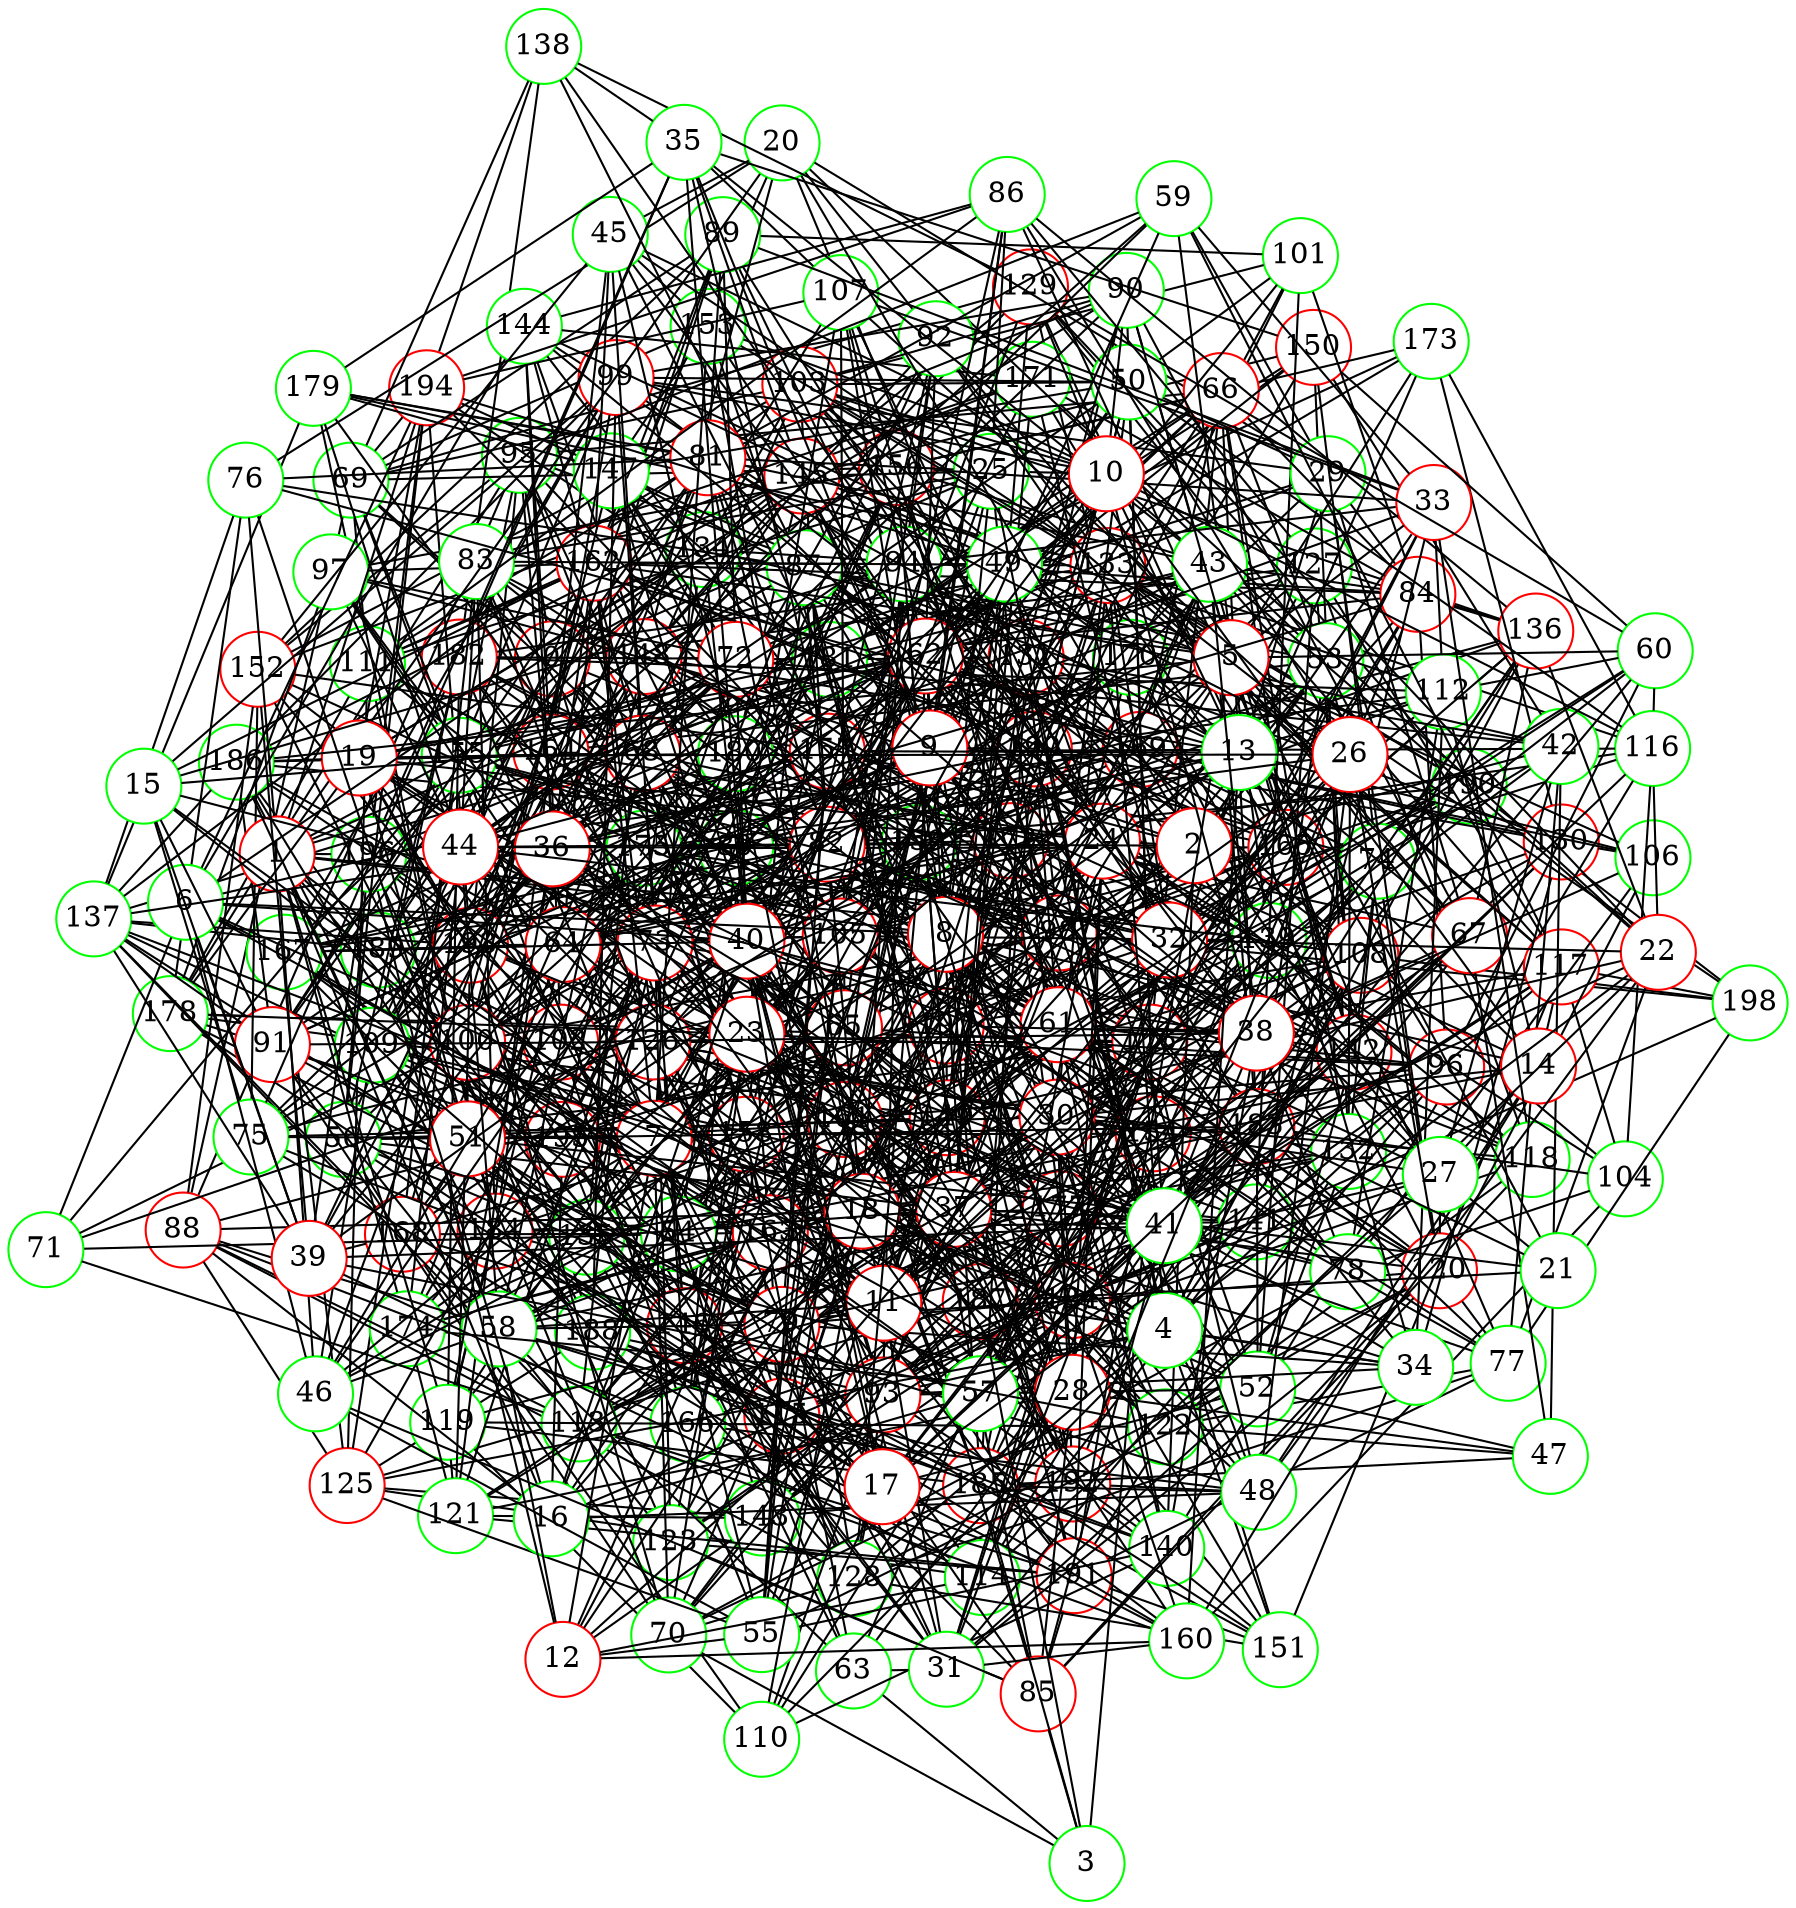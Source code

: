graph {
graph ["layout"="fdp"]
node ["style"="filled","fillcolor"="white","fixedsize"="true","shape"="circle"]
"0" ["color"="red"]
"69" ["color"="green"]
"129" ["color"="red"]
"165" ["color"="red"]
"195" ["color"="red"]
"175" ["color"="green"]
"199" ["color"="red"]
"176" ["color"="red"]
"178" ["color"="green"]
"182" ["color"="red"]
"179" ["color"="green"]
"184" ["color"="red"]
"188" ["color"="green"]
"193" ["color"="red"]
"194" ["color"="red"]
"196" ["color"="green"]
"190" ["color"="green"]
"197" ["color"="red"]
"198" ["color"="green"]
"177" ["color"="red"]
"134" ["color"="green"]
"135" ["color"="green"]
"166" ["color"="green"]
"191" ["color"="red"]
"148" ["color"="red"]
"186" ["color"="green"]
"167" ["color"="green"]
"169" ["color"="red"]
"180" ["color"="green"]
"192" ["color"="red"]
"168" ["color"="red"]
"181" ["color"="green"]
"138" ["color"="green"]
"189" ["color"="green"]
"102" ["color"="red"]
"131" ["color"="red"]
"144" ["color"="green"]
"164" ["color"="red"]
"171" ["color"="green"]
"158" ["color"="red"]
"159" ["color"="green"]
"149" ["color"="red"]
"172" ["color"="red"]
"157" ["color"="red"]
"185" ["color"="red"]
"132" ["color"="green"]
"146" ["color"="red"]
"151" ["color"="green"]
"161" ["color"="red"]
"155" ["color"="green"]
"150" ["color"="red"]
"170" ["color"="green"]
"114" ["color"="green"]
"125" ["color"="red"]
"187" ["color"="red"]
"143" ["color"="green"]
"183" ["color"="red"]
"154" ["color"="red"]
"152" ["color"="red"]
"103" ["color"="red"]
"136" ["color"="red"]
"137" ["color"="green"]
"139" ["color"="green"]
"174" ["color"="green"]
"156" ["color"="red"]
"173" ["color"="green"]
"111" ["color"="green"]
"145" ["color"="red"]
"162" ["color"="red"]
"88" ["color"="red"]
"128" ["color"="green"]
"113" ["color"="green"]
"160" ["color"="green"]
"142" ["color"="red"]
"115" ["color"="red"]
"140" ["color"="green"]
"141" ["color"="green"]
"118" ["color"="green"]
"122" ["color"="green"]
"127" ["color"="green"]
"123" ["color"="green"]
"95" ["color"="green"]
"130" ["color"="red"]
"89" ["color"="green"]
"98" ["color"="red"]
"100" ["color"="red"]
"147" ["color"="green"]
"153" ["color"="green"]
"124" ["color"="red"]
"116" ["color"="green"]
"133" ["color"="red"]
"101" ["color"="green"]
"80" ["color"="green"]
"20" ["color"="green"]
"53" ["color"="green"]
"66" ["color"="red"]
"68" ["color"="red"]
"99" ["color"="red"]
"108" ["color"="red"]
"163" ["color"="red"]
"120" ["color"="red"]
"90" ["color"="green"]
"84" ["color"="red"]
"96" ["color"="red"]
"54" ["color"="green"]
"65" ["color"="red"]
"107" ["color"="green"]
"109" ["color"="green"]
"82" ["color"="red"]
"87" ["color"="green"]
"119" ["color"="green"]
"121" ["color"="green"]
"85" ["color"="red"]
"94" ["color"="green"]
"71" ["color"="green"]
"126" ["color"="red"]
"79" ["color"="red"]
"91" ["color"="red"]
"93" ["color"="red"]
"110" ["color"="green"]
"117" ["color"="red"]
"63" ["color"="green"]
"74" ["color"="green"]
"97" ["color"="green"]
"76" ["color"="green"]
"81" ["color"="red"]
"92" ["color"="green"]
"105" ["color"="red"]
"29" ["color"="green"]
"50" ["color"="green"]
"67" ["color"="red"]
"72" ["color"="red"]
"75" ["color"="green"]
"78" ["color"="green"]
"112" ["color"="green"]
"104" ["color"="green"]
"106" ["color"="green"]
"59" ["color"="green"]
"45" ["color"="green"]
"73" ["color"="red"]
"62" ["color"="red"]
"64" ["color"="red"]
"56" ["color"="green"]
"25" ["color"="green"]
"83" ["color"="green"]
"86" ["color"="green"]
"30" ["color"="red"]
"70" ["color"="green"]
"42" ["color"="green"]
"77" ["color"="green"]
"47" ["color"="green"]
"52" ["color"="green"]
"55" ["color"="green"]
"61" ["color"="red"]
"1" ["color"="red"]
"7" ["color"="red"]
"34" ["color"="green"]
"12" ["color"="red"]
"18" ["color"="red"]
"37" ["color"="red"]
"28" ["color"="red"]
"58" ["color"="green"]
"19" ["color"="red"]
"51" ["color"="red"]
"23" ["color"="red"]
"43" ["color"="green"]
"46" ["color"="green"]
"24" ["color"="red"]
"49" ["color"="green"]
"31" ["color"="green"]
"32" ["color"="red"]
"40" ["color"="red"]
"8" ["color"="red"]
"11" ["color"="red"]
"22" ["color"="red"]
"48" ["color"="green"]
"14" ["color"="red"]
"27" ["color"="green"]
"16" ["color"="green"]
"57" ["color"="green"]
"2" ["color"="red"]
"33" ["color"="red"]
"3" ["color"="green"]
"4" ["color"="green"]
"5" ["color"="red"]
"21" ["color"="green"]
"60" ["color"="green"]
"6" ["color"="green"]
"39" ["color"="red"]
"41" ["color"="green"]
"9" ["color"="red"]
"35" ["color"="green"]
"36" ["color"="red"]
"10" ["color"="red"]
"38" ["color"="red"]
"13" ["color"="green"]
"15" ["color"="green"]
"17" ["color"="red"]
"26" ["color"="red"]
"44" ["color"="red"]
"0" -- "69"
"0" -- "172"
"0" -- "80"
"0" -- "115"
"0" -- "20"
"0" -- "149"
"0" -- "182"
"0" -- "56"
"0" -- "25"
"0" -- "154"
"0" -- "187"
"0" -- "156"
"0" -- "189"
"0" -- "95"
"0" -- "127"
"69" -- "129"
"69" -- "194"
"69" -- "102"
"69" -- "103"
"69" -- "138"
"69" -- "111"
"69" -- "146"
"69" -- "88"
"69" -- "89"
"69" -- "153"
"69" -- "156"
"129" -- "165"
"129" -- "134"
"129" -- "169"
"129" -- "138"
"129" -- "189"
"129" -- "190"
"165" -- "195"
"165" -- "175"
"165" -- "177"
"175" -- "199"
"175" -- "176"
"175" -- "179"
"176" -- "178"
"176" -- "182"
"178" -- "195"
"179" -- "184"
"184" -- "188"
"188" -- "193"
"188" -- "190"
"193" -- "194"
"194" -- "196"
"190" -- "197"
"190" -- "198"
"177" -- "184"
"134" -- "135"
"134" -- "167"
"134" -- "168"
"135" -- "166"
"135" -- "148"
"135" -- "184"
"135" -- "186"
"166" -- "199"
"166" -- "176"
"166" -- "184"
"166" -- "191"
"191" -- "197"
"148" -- "176"
"167" -- "195"
"167" -- "169"
"167" -- "180"
"169" -- "193"
"169" -- "196"
"180" -- "192"
"168" -- "181"
"181" -- "194"
"181" -- "182"
"138" -- "194"
"138" -- "182"
"102" -- "131"
"102" -- "132"
"102" -- "164"
"102" -- "166"
"102" -- "175"
"102" -- "114"
"102" -- "180"
"102" -- "152"
"102" -- "159"
"131" -- "194"
"131" -- "144"
"131" -- "149"
"131" -- "181"
"131" -- "185"
"131" -- "189"
"144" -- "148"
"144" -- "164"
"144" -- "171"
"144" -- "158"
"144" -- "159"
"164" -- "175"
"158" -- "166"
"158" -- "169"
"158" -- "189"
"159" -- "192"
"159" -- "164"
"159" -- "177"
"149" -- "192"
"149" -- "195"
"149" -- "197"
"149" -- "172"
"149" -- "175"
"149" -- "178"
"149" -- "157"
"172" -- "195"
"172" -- "199"
"172" -- "175"
"172" -- "186"
"157" -- "165"
"157" -- "168"
"185" -- "192"
"185" -- "188"
"185" -- "190"
"132" -- "176"
"132" -- "177"
"132" -- "146"
"132" -- "150"
"132" -- "191"
"146" -- "195"
"146" -- "196"
"146" -- "165"
"146" -- "172"
"146" -- "181"
"146" -- "151"
"146" -- "155"
"146" -- "158"
"151" -- "192"
"151" -- "161"
"151" -- "191"
"161" -- "184"
"161" -- "185"
"150" -- "181"
"150" -- "170"
"150" -- "175"
"114" -- "176"
"114" -- "165"
"114" -- "125"
"125" -- "167"
"125" -- "155"
"125" -- "187"
"125" -- "188"
"125" -- "143"
"187" -- "196"
"187" -- "199"
"143" -- "192"
"143" -- "183"
"143" -- "154"
"143" -- "159"
"154" -- "181"
"154" -- "158"
"152" -- "161"
"152" -- "171"
"152" -- "188"
"152" -- "157"
"103" -- "161"
"103" -- "134"
"103" -- "136"
"103" -- "137"
"103" -- "169"
"103" -- "170"
"103" -- "139"
"103" -- "152"
"103" -- "156"
"103" -- "190"
"136" -- "165"
"136" -- "159"
"137" -- "193"
"137" -- "195"
"137" -- "168"
"137" -- "179"
"137" -- "185"
"137" -- "186"
"137" -- "189"
"139" -- "170"
"139" -- "172"
"139" -- "174"
"174" -- "180"
"156" -- "195"
"156" -- "173"
"173" -- "180"
"111" -- "145"
"111" -- "162"
"111" -- "178"
"111" -- "149"
"111" -- "183"
"111" -- "184"
"111" -- "125"
"145" -- "179"
"145" -- "148"
"145" -- "180"
"145" -- "150"
"145" -- "186"
"145" -- "155"
"162" -- "165"
"162" -- "199"
"162" -- "168"
"162" -- "169"
"162" -- "180"
"162" -- "184"
"88" -- "128"
"88" -- "113"
"88" -- "115"
"88" -- "197"
"88" -- "166"
"88" -- "152"
"88" -- "125"
"88" -- "95"
"128" -- "193"
"128" -- "149"
"128" -- "151"
"113" -- "160"
"113" -- "161"
"113" -- "137"
"113" -- "169"
"113" -- "142"
"113" -- "175"
"113" -- "177"
"113" -- "186"
"113" -- "191"
"160" -- "161"
"160" -- "184"
"160" -- "185"
"160" -- "188"
"142" -- "165"
"142" -- "170"
"142" -- "187"
"142" -- "159"
"115" -- "140"
"115" -- "141"
"115" -- "178"
"115" -- "180"
"115" -- "118"
"115" -- "123"
"115" -- "158"
"140" -- "188"
"140" -- "158"
"141" -- "193"
"141" -- "197"
"141" -- "184"
"141" -- "154"
"118" -- "122"
"118" -- "139"
"118" -- "172"
"118" -- "127"
"122" -- "164"
"122" -- "197"
"122" -- "145"
"122" -- "187"
"127" -- "136"
"127" -- "155"
"127" -- "157"
"127" -- "142"
"123" -- "196"
"123" -- "197"
"123" -- "191"
"95" -- "193"
"95" -- "130"
"95" -- "178"
"95" -- "152"
"95" -- "155"
"130" -- "199"
"130" -- "169"
"130" -- "139"
"130" -- "173"
"89" -- "193"
"89" -- "98"
"89" -- "162"
"89" -- "100"
"89" -- "101"
"89" -- "152"
"98" -- "161"
"98" -- "131"
"98" -- "100"
"98" -- "198"
"98" -- "170"
"98" -- "175"
"98" -- "116"
"98" -- "118"
"98" -- "151"
"98" -- "155"
"98" -- "156"
"98" -- "158"
"100" -- "131"
"100" -- "170"
"100" -- "140"
"100" -- "175"
"100" -- "147"
"100" -- "124"
"147" -- "177"
"147" -- "179"
"147" -- "181"
"147" -- "153"
"147" -- "169"
"153" -- "197"
"124" -- "198"
"124" -- "172"
"124" -- "141"
"124" -- "143"
"124" -- "146"
"124" -- "151"
"124" -- "183"
"124" -- "185"
"124" -- "155"
"124" -- "158"
"116" -- "133"
"116" -- "124"
"116" -- "140"
"116" -- "172"
"116" -- "157"
"116" -- "173"
"133" -- "193"
"133" -- "197"
"133" -- "198"
"133" -- "170"
"133" -- "179"
"133" -- "182"
"133" -- "153"
"133" -- "155"
"133" -- "190"
"101" -- "103"
"101" -- "199"
"101" -- "172"
"101" -- "141"
"80" -- "162"
"80" -- "164"
"80" -- "166"
"80" -- "136"
"80" -- "185"
"80" -- "155"
"80" -- "156"
"20" -- "148"
"20" -- "53"
"20" -- "199"
"20" -- "76"
"20" -- "92"
"20" -- "29"
"20" -- "45"
"53" -- "129"
"53" -- "66"
"53" -- "164"
"53" -- "54"
"53" -- "87"
"53" -- "183"
"53" -- "74"
"53" -- "142"
"53" -- "79"
"66" -- "68"
"66" -- "132"
"66" -- "165"
"66" -- "169"
"66" -- "80"
"66" -- "176"
"66" -- "84"
"66" -- "181"
"66" -- "183"
"66" -- "156"
"66" -- "157"
"66" -- "95"
"66" -- "159"
"68" -- "192"
"68" -- "99"
"68" -- "163"
"68" -- "195"
"68" -- "69"
"68" -- "166"
"68" -- "137"
"68" -- "146"
"68" -- "120"
"68" -- "90"
"68" -- "186"
"99" -- "164"
"99" -- "167"
"99" -- "108"
"99" -- "182"
"99" -- "186"
"99" -- "155"
"99" -- "188"
"108" -- "131"
"108" -- "163"
"108" -- "197"
"108" -- "198"
"108" -- "168"
"108" -- "175"
"108" -- "114"
"163" -- "174"
"163" -- "183"
"163" -- "185"
"120" -- "128"
"120" -- "139"
"120" -- "183"
"120" -- "122"
"90" -- "99"
"90" -- "165"
"90" -- "197"
"90" -- "103"
"90" -- "154"
"84" -- "96"
"84" -- "162"
"84" -- "101"
"84" -- "134"
"84" -- "136"
"84" -- "171"
"84" -- "177"
"84" -- "181"
"84" -- "187"
"96" -- "161"
"96" -- "135"
"96" -- "171"
"54" -- "65"
"54" -- "162"
"54" -- "163"
"54" -- "100"
"54" -- "133"
"54" -- "71"
"54" -- "168"
"54" -- "107"
"54" -- "79"
"54" -- "93"
"54" -- "158"
"54" -- "63"
"65" -- "96"
"65" -- "107"
"65" -- "172"
"65" -- "175"
"65" -- "82"
"65" -- "85"
"65" -- "184"
"65" -- "94"
"107" -- "194"
"107" -- "172"
"107" -- "109"
"109" -- "162"
"109" -- "148"
"109" -- "182"
"109" -- "187"
"109" -- "188"
"82" -- "98"
"82" -- "101"
"82" -- "167"
"82" -- "142"
"82" -- "149"
"82" -- "182"
"82" -- "87"
"82" -- "119"
"82" -- "154"
"82" -- "123"
"82" -- "190"
"87" -- "165"
"87" -- "138"
"87" -- "118"
"87" -- "154"
"87" -- "155"
"87" -- "158"
"87" -- "191"
"119" -- "182"
"119" -- "199"
"119" -- "184"
"119" -- "121"
"119" -- "185"
"119" -- "122"
"121" -- "193"
"121" -- "164"
"121" -- "174"
"121" -- "143"
"121" -- "191"
"85" -- "181"
"85" -- "118"
"85" -- "135"
"85" -- "120"
"85" -- "123"
"85" -- "191"
"94" -- "192"
"94" -- "161"
"94" -- "162"
"94" -- "165"
"94" -- "138"
"94" -- "183"
"71" -- "113"
"71" -- "100"
"71" -- "155"
"71" -- "126"
"126" -- "170"
"126" -- "176"
"126" -- "177"
"126" -- "154"
"126" -- "186"
"126" -- "156"
"126" -- "191"
"79" -- "167"
"79" -- "170"
"79" -- "139"
"79" -- "178"
"79" -- "85"
"79" -- "120"
"79" -- "91"
"79" -- "157"
"91" -- "162"
"91" -- "163"
"91" -- "137"
"91" -- "170"
"91" -- "186"
"91" -- "123"
"91" -- "155"
"91" -- "126"
"93" -- "128"
"93" -- "98"
"93" -- "110"
"93" -- "142"
"93" -- "175"
"93" -- "177"
"93" -- "147"
"93" -- "148"
"93" -- "117"
"93" -- "149"
"93" -- "151"
"93" -- "123"
"93" -- "187"
"93" -- "188"
"93" -- "94"
"110" -- "119"
"110" -- "168"
"110" -- "140"
"117" -- "133"
"117" -- "198"
"117" -- "141"
"117" -- "176"
"117" -- "151"
"117" -- "123"
"117" -- "127"
"63" -- "146"
"63" -- "183"
"63" -- "168"
"63" -- "158"
"74" -- "97"
"74" -- "132"
"74" -- "134"
"74" -- "136"
"74" -- "142"
"74" -- "150"
"74" -- "120"
"74" -- "187"
"97" -- "162"
"97" -- "178"
"97" -- "163"
"97" -- "155"
"97" -- "156"
"97" -- "158"
"76" -- "81"
"76" -- "178"
"76" -- "87"
"76" -- "137"
"81" -- "193"
"81" -- "111"
"81" -- "82"
"81" -- "179"
"81" -- "89"
"81" -- "90"
"81" -- "91"
"81" -- "157"
"81" -- "189"
"92" -- "195"
"92" -- "148"
"92" -- "133"
"92" -- "165"
"92" -- "105"
"92" -- "94"
"92" -- "158"
"92" -- "175"
"105" -- "131"
"105" -- "165"
"105" -- "135"
"105" -- "167"
"105" -- "168"
"105" -- "139"
"105" -- "143"
"105" -- "115"
"105" -- "147"
"105" -- "182"
"105" -- "120"
"105" -- "152"
"105" -- "154"
"105" -- "189"
"29" -- "50"
"29" -- "67"
"29" -- "99"
"29" -- "84"
"29" -- "196"
"29" -- "72"
"29" -- "120"
"29" -- "105"
"29" -- "59"
"29" -- "124"
"50" -- "98"
"50" -- "99"
"50" -- "101"
"50" -- "103"
"50" -- "199"
"50" -- "172"
"50" -- "147"
"50" -- "116"
"50" -- "154"
"50" -- "126"
"67" -- "114"
"67" -- "115"
"67" -- "68"
"67" -- "136"
"67" -- "90"
"67" -- "170"
"67" -- "92"
"72" -- "97"
"72" -- "75"
"72" -- "109"
"72" -- "173"
"72" -- "78"
"72" -- "147"
"72" -- "148"
"72" -- "89"
"72" -- "121"
"72" -- "157"
"72" -- "189"
"75" -- "80"
"75" -- "98"
"75" -- "114"
"75" -- "180"
"75" -- "182"
"75" -- "152"
"75" -- "184"
"78" -- "112"
"78" -- "161"
"78" -- "104"
"78" -- "106"
"78" -- "154"
"78" -- "109"
"112" -- "145"
"112" -- "182"
"112" -- "199"
"104" -- "160"
"104" -- "116"
"104" -- "117"
"104" -- "183"
"104" -- "108"
"106" -- "130"
"106" -- "120"
"106" -- "169"
"59" -- "81"
"59" -- "164"
"59" -- "117"
"59" -- "139"
"59" -- "156"
"59" -- "95"
"45" -- "162"
"45" -- "164"
"45" -- "180"
"45" -- "133"
"45" -- "152"
"45" -- "73"
"45" -- "153"
"45" -- "62"
"73" -- "100"
"73" -- "135"
"73" -- "170"
"73" -- "142"
"73" -- "146"
"73" -- "182"
"73" -- "87"
"73" -- "123"
"73" -- "187"
"73" -- "125"
"73" -- "127"
"73" -- "159"
"62" -- "64"
"62" -- "164"
"62" -- "135"
"62" -- "169"
"62" -- "107"
"62" -- "142"
"62" -- "144"
"62" -- "82"
"62" -- "150"
"62" -- "183"
"62" -- "153"
"62" -- "185"
"62" -- "187"
"62" -- "92"
"62" -- "159"
"64" -- "193"
"64" -- "162"
"64" -- "167"
"64" -- "172"
"64" -- "174"
"64" -- "175"
"64" -- "80"
"64" -- "112"
"64" -- "82"
"64" -- "181"
"64" -- "119"
"64" -- "186"
"64" -- "95"
"56" -- "194"
"56" -- "196"
"56" -- "168"
"56" -- "79"
"56" -- "175"
"56" -- "176"
"56" -- "149"
"56" -- "182"
"56" -- "158"
"25" -- "161"
"25" -- "193"
"25" -- "103"
"25" -- "111"
"25" -- "81"
"25" -- "145"
"25" -- "83"
"25" -- "117"
"25" -- "86"
"25" -- "30"
"25" -- "158"
"83" -- "161"
"83" -- "98"
"83" -- "163"
"83" -- "133"
"83" -- "168"
"83" -- "184"
"83" -- "171"
"83" -- "172"
"83" -- "126"
"86" -- "144"
"86" -- "194"
"86" -- "136"
"86" -- "105"
"86" -- "108"
"86" -- "111"
"86" -- "127"
"86" -- "159"
"30" -- "192"
"30" -- "130"
"30" -- "133"
"30" -- "70"
"30" -- "42"
"30" -- "75"
"30" -- "140"
"30" -- "45"
"30" -- "118"
"30" -- "121"
"30" -- "154"
"30" -- "124"
"30" -- "126"
"70" -- "128"
"70" -- "193"
"70" -- "172"
"70" -- "78"
"70" -- "143"
"70" -- "185"
"70" -- "91"
"70" -- "93"
"70" -- "158"
"42" -- "131"
"42" -- "149"
"42" -- "134"
"42" -- "150"
"42" -- "72"
"42" -- "105"
"42" -- "77"
"42" -- "47"
"77" -- "128"
"77" -- "177"
"77" -- "165"
"77" -- "198"
"77" -- "183"
"77" -- "120"
"77" -- "105"
"77" -- "122"
"77" -- "141"
"77" -- "191"
"47" -- "67"
"47" -- "52"
"47" -- "185"
"47" -- "122"
"52" -- "64"
"52" -- "132"
"52" -- "197"
"52" -- "199"
"52" -- "142"
"52" -- "145"
"52" -- "55"
"52" -- "183"
"52" -- "187"
"52" -- "93"
"52" -- "127"
"55" -- "161"
"55" -- "195"
"55" -- "140"
"55" -- "172"
"55" -- "79"
"55" -- "146"
"55" -- "115"
"55" -- "61"
"55" -- "125"
"55" -- "157"
"61" -- "96"
"61" -- "194"
"61" -- "166"
"61" -- "199"
"61" -- "169"
"61" -- "140"
"61" -- "111"
"61" -- "112"
"61" -- "151"
"61" -- "120"
"61" -- "156"
"61" -- "95"
"61" -- "127"
"1" -- "98"
"1" -- "194"
"1" -- "196"
"1" -- "7"
"1" -- "8"
"1" -- "72"
"1" -- "43"
"1" -- "76"
"1" -- "46"
"1" -- "174"
"1" -- "16"
"1" -- "146"
"1" -- "20"
"1" -- "87"
"1" -- "119"
"1" -- "58"
"1" -- "189"
"7" -- "64"
"7" -- "128"
"7" -- "34"
"7" -- "162"
"7" -- "70"
"7" -- "75"
"7" -- "171"
"7" -- "12"
"7" -- "143"
"7" -- "19"
"7" -- "182"
"7" -- "153"
"7" -- "158"
"7" -- "31"
"7" -- "127"
"34" -- "112"
"34" -- "65"
"34" -- "130"
"34" -- "187"
"34" -- "93"
"34" -- "79"
"12" -- "160"
"12" -- "177"
"12" -- "18"
"12" -- "114"
"12" -- "196"
"12" -- "166"
"12" -- "55"
"12" -- "58"
"12" -- "143"
"12" -- "159"
"18" -- "68"
"18" -- "132"
"18" -- "37"
"18" -- "136"
"18" -- "137"
"18" -- "106"
"18" -- "110"
"18" -- "174"
"18" -- "143"
"18" -- "81"
"18" -- "113"
"18" -- "82"
"18" -- "52"
"18" -- "88"
"18" -- "153"
"18" -- "122"
"18" -- "28"
"18" -- "94"
"37" -- "192"
"37" -- "129"
"37" -- "98"
"37" -- "166"
"37" -- "135"
"37" -- "171"
"37" -- "109"
"37" -- "141"
"37" -- "175"
"37" -- "176"
"37" -- "87"
"37" -- "56"
"37" -- "120"
"37" -- "121"
"37" -- "156"
"37" -- "94"
"28" -- "128"
"28" -- "73"
"28" -- "142"
"28" -- "174"
"28" -- "47"
"28" -- "80"
"28" -- "177"
"28" -- "84"
"28" -- "85"
"28" -- "184"
"28" -- "121"
"28" -- "189"
"28" -- "159"
"58" -- "192"
"58" -- "163"
"58" -- "105"
"58" -- "74"
"58" -- "79"
"58" -- "177"
"58" -- "148"
"58" -- "149"
"58" -- "186"
"58" -- "156"
"19" -- "65"
"19" -- "193"
"19" -- "194"
"19" -- "68"
"19" -- "134"
"19" -- "177"
"19" -- "146"
"19" -- "178"
"19" -- "51"
"19" -- "180"
"19" -- "181"
"19" -- "23"
"19" -- "24"
"19" -- "90"
"19" -- "186"
"19" -- "62"
"51" -- "128"
"51" -- "100"
"51" -- "70"
"51" -- "103"
"51" -- "135"
"51" -- "167"
"51" -- "76"
"51" -- "141"
"51" -- "183"
"51" -- "186"
"51" -- "93"
"23" -- "64"
"23" -- "96"
"23" -- "129"
"23" -- "166"
"23" -- "135"
"23" -- "43"
"23" -- "46"
"23" -- "113"
"23" -- "178"
"23" -- "149"
"23" -- "182"
"23" -- "122"
"23" -- "190"
"23" -- "95"
"23" -- "159"
"43" -- "131"
"43" -- "169"
"43" -- "142"
"43" -- "81"
"43" -- "84"
"43" -- "117"
"43" -- "149"
"43" -- "181"
"43" -- "183"
"43" -- "156"
"46" -- "161"
"46" -- "164"
"46" -- "85"
"46" -- "102"
"46" -- "55"
"46" -- "58"
"46" -- "109"
"46" -- "175"
"24" -- "64"
"24" -- "132"
"24" -- "164"
"24" -- "167"
"24" -- "104"
"24" -- "107"
"24" -- "139"
"24" -- "108"
"24" -- "49"
"24" -- "87"
"24" -- "89"
"24" -- "185"
"24" -- "28"
"24" -- "93"
"24" -- "191"
"49" -- "161"
"49" -- "194"
"49" -- "99"
"49" -- "163"
"49" -- "100"
"49" -- "73"
"49" -- "106"
"49" -- "170"
"49" -- "149"
"49" -- "94"
"49" -- "126"
"31" -- "32"
"31" -- "96"
"31" -- "160"
"31" -- "40"
"31" -- "176"
"31" -- "146"
"31" -- "52"
"31" -- "120"
"31" -- "154"
"31" -- "189"
"31" -- "126"
"31" -- "63"
"32" -- "195"
"32" -- "133"
"32" -- "103"
"32" -- "171"
"32" -- "173"
"32" -- "80"
"32" -- "49"
"32" -- "180"
"32" -- "185"
"32" -- "155"
"32" -- "156"
"32" -- "190"
"32" -- "63"
"40" -- "128"
"40" -- "102"
"40" -- "134"
"40" -- "167"
"40" -- "72"
"40" -- "169"
"40" -- "174"
"40" -- "80"
"40" -- "112"
"40" -- "177"
"40" -- "50"
"40" -- "183"
"40" -- "187"
"40" -- "95"
"8" -- "160"
"8" -- "165"
"8" -- "166"
"8" -- "11"
"8" -- "107"
"8" -- "14"
"8" -- "174"
"8" -- "48"
"8" -- "49"
"8" -- "83"
"8" -- "53"
"8" -- "118"
"8" -- "25"
"8" -- "90"
"8" -- "124"
"8" -- "61"
"11" -- "32"
"11" -- "196"
"11" -- "133"
"11" -- "102"
"11" -- "167"
"11" -- "74"
"11" -- "43"
"11" -- "139"
"11" -- "108"
"11" -- "18"
"11" -- "149"
"11" -- "22"
"11" -- "119"
"11" -- "56"
"11" -- "58"
"11" -- "30"
"11" -- "158"
"11" -- "31"
"11" -- "191"
"22" -- "32"
"22" -- "48"
"22" -- "129"
"22" -- "116"
"22" -- "149"
"22" -- "136"
"22" -- "122"
"22" -- "43"
"22" -- "171"
"22" -- "28"
"22" -- "77"
"48" -- "192"
"48" -- "161"
"48" -- "166"
"48" -- "168"
"48" -- "172"
"48" -- "176"
"48" -- "149"
"48" -- "185"
"14" -- "48"
"14" -- "112"
"14" -- "160"
"14" -- "148"
"14" -- "117"
"14" -- "54"
"14" -- "170"
"14" -- "27"
"14" -- "30"
"27" -- "131"
"27" -- "166"
"27" -- "169"
"27" -- "42"
"27" -- "142"
"27" -- "79"
"27" -- "176"
"27" -- "81"
"27" -- "114"
"27" -- "120"
"27" -- "30"
"16" -- "48"
"16" -- "98"
"16" -- "146"
"16" -- "195"
"16" -- "23"
"16" -- "40"
"16" -- "88"
"16" -- "57"
"16" -- "141"
"16" -- "189"
"57" -- "96"
"57" -- "177"
"57" -- "67"
"57" -- "100"
"57" -- "73"
"57" -- "139"
"57" -- "110"
"2" -- "33"
"2" -- "18"
"2" -- "82"
"2" -- "20"
"2" -- "84"
"2" -- "148"
"2" -- "53"
"2" -- "197"
"2" -- "24"
"2" -- "140"
"2" -- "157"
"2" -- "46"
"33" -- "107"
"33" -- "141"
"33" -- "112"
"33" -- "176"
"33" -- "180"
"33" -- "118"
"33" -- "57"
"33" -- "89"
"33" -- "59"
"33" -- "156"
"33" -- "94"
"3" -- "85"
"3" -- "70"
"3" -- "185"
"3" -- "154"
"3" -- "187"
"3" -- "63"
"4" -- "96"
"4" -- "34"
"4" -- "131"
"4" -- "195"
"4" -- "133"
"4" -- "199"
"4" -- "136"
"4" -- "108"
"4" -- "110"
"4" -- "142"
"4" -- "23"
"4" -- "25"
"4" -- "185"
"4" -- "93"
"4" -- "125"
"4" -- "158"
"5" -- "33"
"5" -- "162"
"5" -- "67"
"5" -- "163"
"5" -- "8"
"5" -- "173"
"5" -- "142"
"5" -- "144"
"5" -- "51"
"5" -- "21"
"5" -- "149"
"5" -- "87"
"5" -- "90"
"5" -- "186"
"5" -- "60"
"5" -- "191"
"21" -- "177"
"21" -- "183"
"21" -- "27"
"21" -- "187"
"60" -- "96"
"60" -- "112"
"60" -- "176"
"60" -- "129"
"60" -- "163"
"60" -- "116"
"60" -- "150"
"60" -- "183"
"60" -- "61"
"6" -- "144"
"6" -- "194"
"6" -- "134"
"6" -- "39"
"6" -- "71"
"6" -- "167"
"6" -- "8"
"6" -- "40"
"6" -- "28"
"6" -- "124"
"6" -- "157"
"6" -- "46"
"39" -- "64"
"39" -- "164"
"39" -- "196"
"39" -- "40"
"39" -- "168"
"39" -- "41"
"39" -- "137"
"39" -- "114"
"39" -- "148"
"39" -- "152"
"39" -- "122"
"41" -- "193"
"41" -- "130"
"41" -- "68"
"41" -- "136"
"41" -- "108"
"41" -- "176"
"41" -- "177"
"41" -- "85"
"41" -- "124"
"41" -- "156"
"41" -- "157"
"41" -- "126"
"9" -- "128"
"9" -- "193"
"9" -- "34"
"9" -- "98"
"9" -- "35"
"9" -- "36"
"9" -- "199"
"9" -- "78"
"9" -- "145"
"9" -- "115"
"9" -- "86"
"9" -- "59"
"9" -- "91"
"35" -- "145"
"35" -- "179"
"35" -- "196"
"35" -- "150"
"35" -- "182"
"35" -- "40"
"35" -- "138"
"35" -- "43"
"35" -- "107"
"35" -- "157"
"36" -- "161"
"36" -- "193"
"36" -- "199"
"36" -- "41"
"36" -- "137"
"36" -- "109"
"36" -- "144"
"36" -- "81"
"36" -- "145"
"36" -- "177"
"36" -- "84"
"36" -- "148"
"36" -- "119"
"36" -- "154"
"36" -- "91"
"10" -- "129"
"10" -- "99"
"10" -- "36"
"10" -- "38"
"10" -- "103"
"10" -- "40"
"10" -- "43"
"10" -- "13"
"10" -- "45"
"10" -- "14"
"10" -- "143"
"10" -- "116"
"10" -- "25"
"10" -- "153"
"10" -- "90"
"10" -- "158"
"38" -- "192"
"38" -- "67"
"38" -- "197"
"38" -- "102"
"38" -- "72"
"38" -- "136"
"38" -- "43"
"38" -- "140"
"38" -- "78"
"38" -- "113"
"38" -- "82"
"38" -- "181"
"38" -- "57"
"38" -- "61"
"38" -- "157"
"38" -- "94"
"13" -- "80"
"13" -- "160"
"13" -- "65"
"13" -- "81"
"13" -- "34"
"13" -- "131"
"13" -- "148"
"13" -- "102"
"13" -- "106"
"13" -- "76"
"13" -- "157"
"15" -- "162"
"15" -- "99"
"15" -- "100"
"15" -- "164"
"15" -- "39"
"15" -- "57"
"15" -- "75"
"15" -- "91"
"15" -- "61"
"15" -- "94"
"17" -- "130"
"17" -- "132"
"17" -- "135"
"17" -- "40"
"17" -- "41"
"17" -- "74"
"17" -- "109"
"17" -- "110"
"17" -- "79"
"17" -- "52"
"17" -- "180"
"17" -- "56"
"17" -- "184"
"17" -- "154"
"26" -- "32"
"26" -- "161"
"26" -- "132"
"26" -- "133"
"26" -- "41"
"26" -- "74"
"26" -- "107"
"26" -- "175"
"26" -- "48"
"26" -- "145"
"26" -- "115"
"26" -- "86"
"26" -- "120"
"26" -- "57"
"26" -- "155"
"44" -- "128"
"44" -- "65"
"44" -- "97"
"44" -- "72"
"44" -- "139"
"44" -- "174"
"44" -- "80"
"44" -- "50"
"44" -- "82"
"44" -- "83"
"44" -- "179"
"44" -- "58"
"44" -- "187"
"44" -- "157"
"44" -- "62"
"44" -- "94"
"44" -- "126"
}